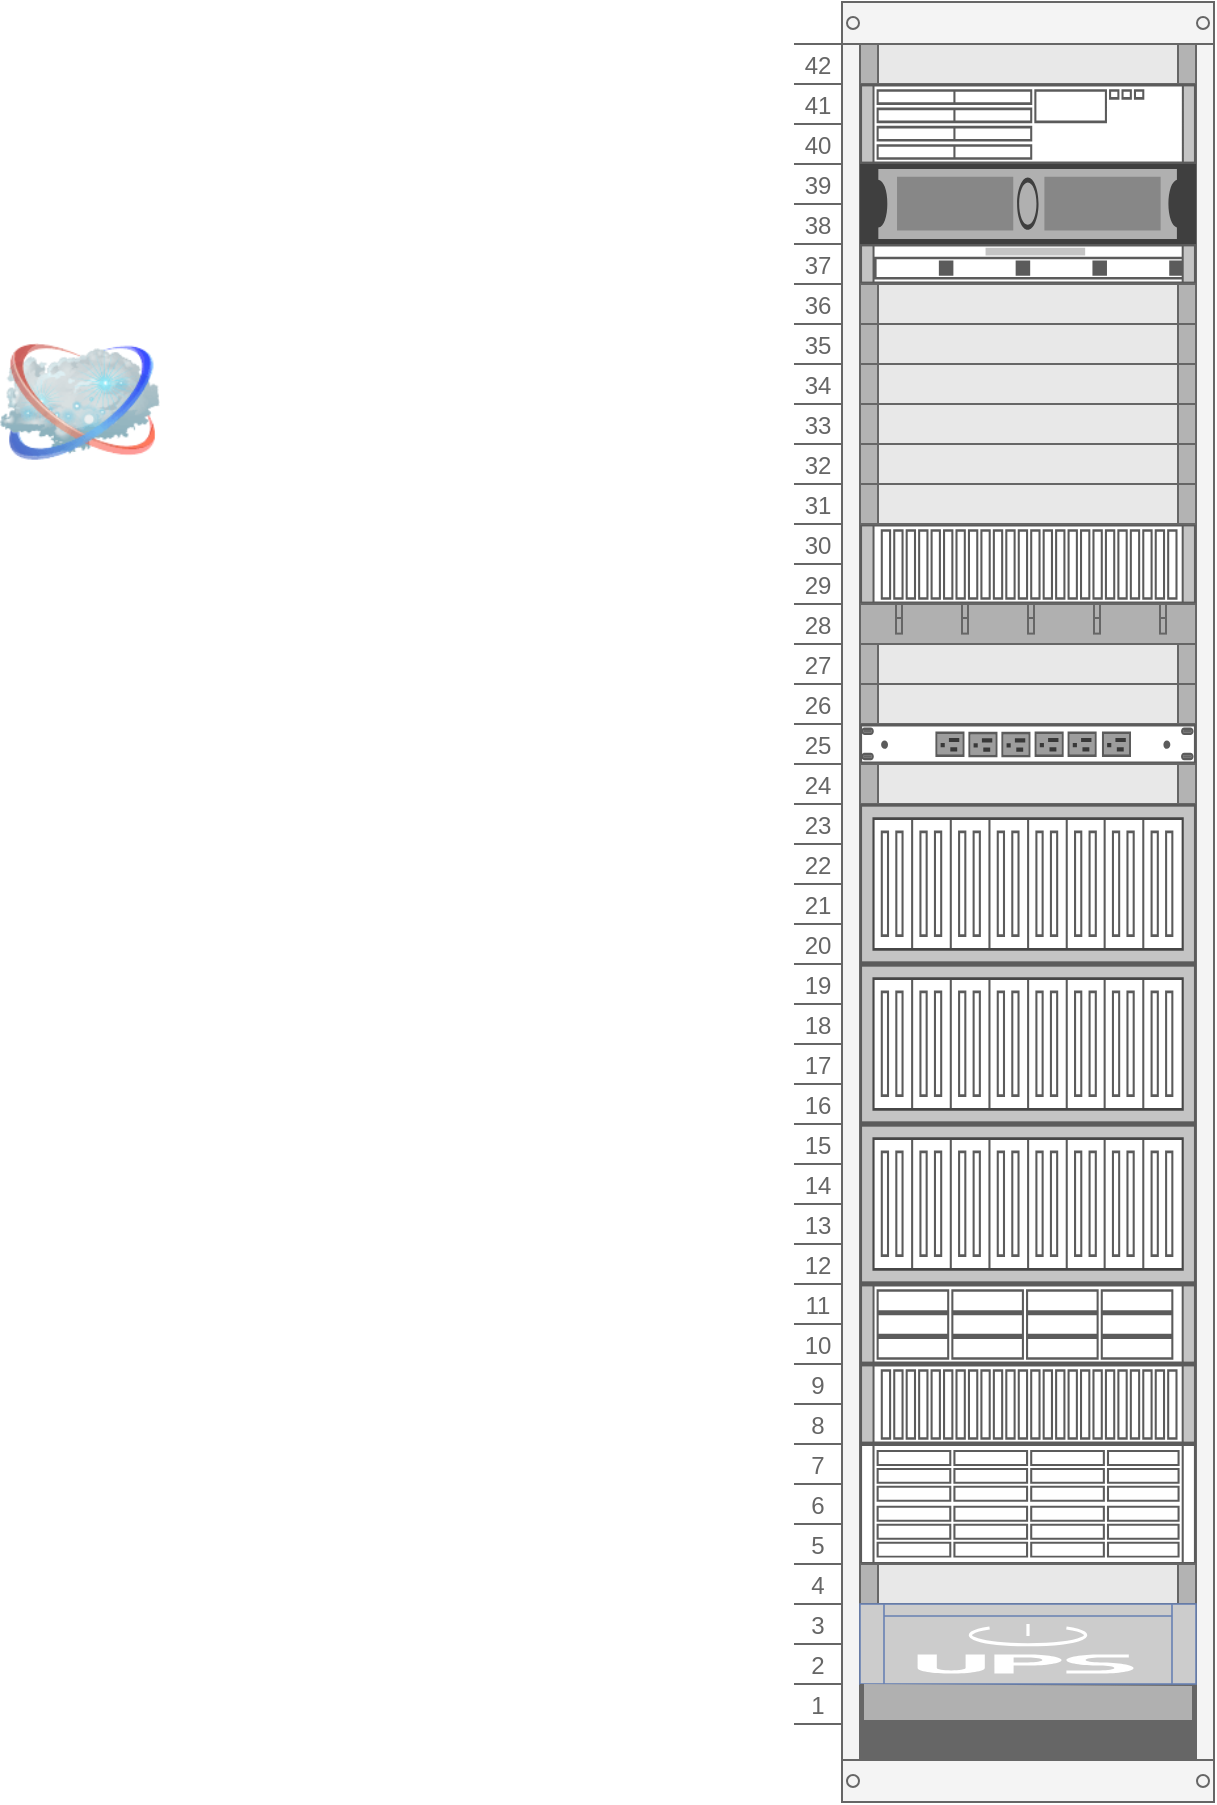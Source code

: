 <mxfile version="14.1.8" type="github">
  <diagram id="C5RBs43oDa-KdzZeNtuy" name="Page-1">
    <mxGraphModel dx="559" dy="342" grid="1" gridSize="10" guides="1" tooltips="1" connect="1" arrows="1" fold="1" page="1" pageScale="1" pageWidth="827" pageHeight="1169" math="0" shadow="0">
      <root>
        <mxCell id="WIyWlLk6GJQsqaUBKTNV-0" />
        <mxCell id="WIyWlLk6GJQsqaUBKTNV-1" parent="WIyWlLk6GJQsqaUBKTNV-0" />
        <mxCell id="GhXhIj7tI-_nkArfdzpb-0" value="" style="strokeColor=#666666;html=1;verticalLabelPosition=bottom;labelBackgroundColor=#ffffff;verticalAlign=top;outlineConnect=0;shadow=0;dashed=0;shape=mxgraph.rackGeneral.container;fillColor2=#f4f4f4;container=1;collapsible=0;childLayout=rack;allowGaps=1;marginLeft=33;marginRight=9;marginTop=21;marginBottom=22;textColor=#666666;numDisp=ascend;fillColor=#666666;" vertex="1" parent="WIyWlLk6GJQsqaUBKTNV-1">
          <mxGeometry x="617" width="210" height="900" as="geometry" />
        </mxCell>
        <mxCell id="GhXhIj7tI-_nkArfdzpb-52" value="" style="strokeColor=#666666;html=1;labelPosition=right;align=left;spacingLeft=15;shadow=0;dashed=0;outlineConnect=0;shape=mxgraph.rackGeneral.plate;fillColor=#e8e8e8;" vertex="1" parent="GhXhIj7tI-_nkArfdzpb-0">
          <mxGeometry x="33" y="21" width="168" height="20" as="geometry" />
        </mxCell>
        <mxCell id="GhXhIj7tI-_nkArfdzpb-54" value="" style="shape=mxgraph.rack.cisco.cisco_wave_7541;html=1;labelPosition=right;align=left;spacingLeft=15;dashed=0;shadow=0;fillColor=#ffffff;" vertex="1" parent="GhXhIj7tI-_nkArfdzpb-0">
          <mxGeometry x="33" y="41" width="168" height="40" as="geometry" />
        </mxCell>
        <mxCell id="GhXhIj7tI-_nkArfdzpb-56" value="" style="strokeColor=#666666;html=1;labelPosition=right;align=left;spacingLeft=15;shadow=0;dashed=0;outlineConnect=0;shape=mxgraph.rack.general.1u_rack_server;fillColor=#B0B0B0;" vertex="1" parent="GhXhIj7tI-_nkArfdzpb-0">
          <mxGeometry x="33" y="81" width="168" height="40" as="geometry" />
        </mxCell>
        <mxCell id="GhXhIj7tI-_nkArfdzpb-57" value="" style="shape=mxgraph.rack.cisco.cisco_nexus_1010_virtual_services_appliance;html=1;labelPosition=right;align=left;spacingLeft=15;dashed=0;shadow=0;fillColor=#ffffff;" vertex="1" parent="GhXhIj7tI-_nkArfdzpb-0">
          <mxGeometry x="33" y="121" width="168" height="20" as="geometry" />
        </mxCell>
        <mxCell id="GhXhIj7tI-_nkArfdzpb-58" value="" style="strokeColor=#666666;html=1;labelPosition=right;align=left;spacingLeft=15;shadow=0;dashed=0;outlineConnect=0;shape=mxgraph.rackGeneral.plate;fillColor=#e8e8e8;" vertex="1" parent="GhXhIj7tI-_nkArfdzpb-0">
          <mxGeometry x="33" y="141" width="168" height="20" as="geometry" />
        </mxCell>
        <mxCell id="GhXhIj7tI-_nkArfdzpb-59" value="" style="strokeColor=#666666;html=1;labelPosition=right;align=left;spacingLeft=15;shadow=0;dashed=0;outlineConnect=0;shape=mxgraph.rackGeneral.plate;fillColor=#e8e8e8;" vertex="1" parent="GhXhIj7tI-_nkArfdzpb-0">
          <mxGeometry x="33" y="161" width="168" height="20" as="geometry" />
        </mxCell>
        <mxCell id="GhXhIj7tI-_nkArfdzpb-51" value="" style="shape=mxgraph.rack.cisco.cisco_ucs_c24_m3_server;html=1;labelPosition=right;align=left;spacingLeft=15;dashed=0;shadow=0;fillColor=#ffffff;" vertex="1" parent="GhXhIj7tI-_nkArfdzpb-0">
          <mxGeometry x="33" y="261" width="168" height="40" as="geometry" />
        </mxCell>
        <mxCell id="GhXhIj7tI-_nkArfdzpb-48" value="" style="strokeColor=#666666;html=1;labelPosition=right;align=left;spacingLeft=15;shadow=0;dashed=0;outlineConnect=0;shape=mxgraph.rackGeneral.horCableDuct;fillColor=#B0B0B0;" vertex="1" parent="GhXhIj7tI-_nkArfdzpb-0">
          <mxGeometry x="33" y="301" width="168" height="20" as="geometry" />
        </mxCell>
        <mxCell id="GhXhIj7tI-_nkArfdzpb-47" value="" style="strokeColor=#666666;html=1;labelPosition=right;align=left;spacingLeft=15;shadow=0;dashed=0;outlineConnect=0;shape=mxgraph.rackGeneral.plate;fillColor=#e8e8e8;" vertex="1" parent="GhXhIj7tI-_nkArfdzpb-0">
          <mxGeometry x="33" y="321" width="168" height="20" as="geometry" />
        </mxCell>
        <mxCell id="GhXhIj7tI-_nkArfdzpb-46" value="" style="strokeColor=#666666;html=1;labelPosition=right;align=left;spacingLeft=15;shadow=0;dashed=0;outlineConnect=0;shape=mxgraph.rackGeneral.plate;fillColor=#e8e8e8;" vertex="1" parent="GhXhIj7tI-_nkArfdzpb-0">
          <mxGeometry x="33" y="341" width="168" height="20" as="geometry" />
        </mxCell>
        <mxCell id="GhXhIj7tI-_nkArfdzpb-4" value="" style="strokeColor=#666666;html=1;labelPosition=right;align=left;spacingLeft=15;shadow=0;dashed=0;outlineConnect=0;shape=mxgraph.rack.dell.power_strip;" vertex="1" parent="GhXhIj7tI-_nkArfdzpb-0">
          <mxGeometry x="33" y="361" width="168" height="20" as="geometry" />
        </mxCell>
        <mxCell id="GhXhIj7tI-_nkArfdzpb-45" value="" style="strokeColor=#666666;html=1;labelPosition=right;align=left;spacingLeft=15;shadow=0;dashed=0;outlineConnect=0;shape=mxgraph.rackGeneral.plate;fillColor=#e8e8e8;" vertex="1" parent="GhXhIj7tI-_nkArfdzpb-0">
          <mxGeometry x="33" y="381" width="168" height="20" as="geometry" />
        </mxCell>
        <mxCell id="GhXhIj7tI-_nkArfdzpb-26" value="" style="shape=mxgraph.rack.cisco.cisco_nexus_6004_switch;html=1;labelPosition=right;align=left;spacingLeft=15;dashed=0;shadow=0;fillColor=#ffffff;" vertex="1" parent="GhXhIj7tI-_nkArfdzpb-0">
          <mxGeometry x="33" y="401" width="168" height="80" as="geometry" />
        </mxCell>
        <mxCell id="GhXhIj7tI-_nkArfdzpb-29" value="" style="shape=mxgraph.rack.cisco.cisco_nexus_6004_switch;html=1;labelPosition=right;align=left;spacingLeft=15;dashed=0;shadow=0;fillColor=#ffffff;" vertex="1" parent="GhXhIj7tI-_nkArfdzpb-0">
          <mxGeometry x="33" y="561" width="168" height="80" as="geometry" />
        </mxCell>
        <mxCell id="GhXhIj7tI-_nkArfdzpb-10" value="" style="shape=mxgraph.rack.cisco.cisco_physical_security_multiservice_platform_2u;html=1;labelPosition=right;align=left;spacingLeft=15;dashed=0;shadow=0;fillColor=#ffffff;" vertex="1" parent="GhXhIj7tI-_nkArfdzpb-0">
          <mxGeometry x="33" y="641" width="168" height="40" as="geometry" />
        </mxCell>
        <mxCell id="GhXhIj7tI-_nkArfdzpb-25" value="" style="shape=mxgraph.rack.cisco.cisco_ucs_c24_m3_server;html=1;labelPosition=right;align=left;spacingLeft=15;dashed=0;shadow=0;fillColor=#ffffff;" vertex="1" parent="GhXhIj7tI-_nkArfdzpb-0">
          <mxGeometry x="33" y="681" width="168" height="40" as="geometry" />
        </mxCell>
        <mxCell id="GhXhIj7tI-_nkArfdzpb-8" value="" style="shape=mxgraph.rack.oracle.sun_zfs_storage_7320;html=1;labelPosition=right;align=left;spacingLeft=15;dashed=0;shadow=0;fillColor=#ffffff;" vertex="1" parent="GhXhIj7tI-_nkArfdzpb-0">
          <mxGeometry x="33" y="721" width="168" height="60" as="geometry" />
        </mxCell>
        <mxCell id="GhXhIj7tI-_nkArfdzpb-40" value="" style="shape=mxgraph.rack.cisco.cisco_nexus_6004_switch;html=1;labelPosition=right;align=left;spacingLeft=15;dashed=0;shadow=0;fillColor=#ffffff;" vertex="1" parent="GhXhIj7tI-_nkArfdzpb-0">
          <mxGeometry x="33" y="481" width="168" height="80" as="geometry" />
        </mxCell>
        <mxCell id="GhXhIj7tI-_nkArfdzpb-44" value="" style="strokeColor=#666666;html=1;labelPosition=right;align=left;spacingLeft=15;shadow=0;dashed=0;outlineConnect=0;shape=mxgraph.rackGeneral.plate;fillColor=#e8e8e8;" vertex="1" parent="GhXhIj7tI-_nkArfdzpb-0">
          <mxGeometry x="33" y="781" width="168" height="20" as="geometry" />
        </mxCell>
        <mxCell id="GhXhIj7tI-_nkArfdzpb-43" value="" style="fontColor=#0066CC;verticalAlign=top;verticalLabelPosition=bottom;labelPosition=center;align=center;html=1;outlineConnect=0;fillColor=#CCCCCC;strokeColor=#6881B3;gradientColor=none;gradientDirection=north;strokeWidth=2;shape=mxgraph.networks.ups_small;rotation=0;" vertex="1" parent="GhXhIj7tI-_nkArfdzpb-0">
          <mxGeometry x="33" y="801" width="168" height="40" as="geometry" />
        </mxCell>
        <mxCell id="GhXhIj7tI-_nkArfdzpb-3" value="" style="strokeColor=#666666;html=1;labelPosition=right;align=left;spacingLeft=15;shadow=0;dashed=0;outlineConnect=0;shape=mxgraph.rackGeneral.shelf;container=1;collapsible=0;fillColor=#B0B0B0;" vertex="1" parent="GhXhIj7tI-_nkArfdzpb-0">
          <mxGeometry x="33" y="841" width="168" height="20" as="geometry" />
        </mxCell>
        <mxCell id="GhXhIj7tI-_nkArfdzpb-60" value="" style="strokeColor=#666666;html=1;labelPosition=right;align=left;spacingLeft=15;shadow=0;dashed=0;outlineConnect=0;shape=mxgraph.rackGeneral.plate;fillColor=#e8e8e8;" vertex="1" parent="GhXhIj7tI-_nkArfdzpb-0">
          <mxGeometry x="33" y="181" width="168" height="20" as="geometry" />
        </mxCell>
        <mxCell id="GhXhIj7tI-_nkArfdzpb-61" value="" style="strokeColor=#666666;html=1;labelPosition=right;align=left;spacingLeft=15;shadow=0;dashed=0;outlineConnect=0;shape=mxgraph.rackGeneral.plate;fillColor=#e8e8e8;" vertex="1" parent="GhXhIj7tI-_nkArfdzpb-0">
          <mxGeometry x="33" y="201" width="168" height="20" as="geometry" />
        </mxCell>
        <mxCell id="GhXhIj7tI-_nkArfdzpb-62" value="" style="strokeColor=#666666;html=1;labelPosition=right;align=left;spacingLeft=15;shadow=0;dashed=0;outlineConnect=0;shape=mxgraph.rackGeneral.plate;fillColor=#e8e8e8;" vertex="1" parent="GhXhIj7tI-_nkArfdzpb-0">
          <mxGeometry x="33" y="221" width="168" height="20" as="geometry" />
        </mxCell>
        <mxCell id="GhXhIj7tI-_nkArfdzpb-63" value="" style="strokeColor=#666666;html=1;labelPosition=right;align=left;spacingLeft=15;shadow=0;dashed=0;outlineConnect=0;shape=mxgraph.rackGeneral.plate;fillColor=#e8e8e8;" vertex="1" parent="GhXhIj7tI-_nkArfdzpb-0">
          <mxGeometry x="33" y="241" width="168" height="20" as="geometry" />
        </mxCell>
        <mxCell id="GhXhIj7tI-_nkArfdzpb-7" value="" style="image;html=1;image=img/lib/clip_art/networking/Cloud_128x128.png" vertex="1" parent="WIyWlLk6GJQsqaUBKTNV-1">
          <mxGeometry x="220" y="160" width="80" height="80" as="geometry" />
        </mxCell>
      </root>
    </mxGraphModel>
  </diagram>
</mxfile>
